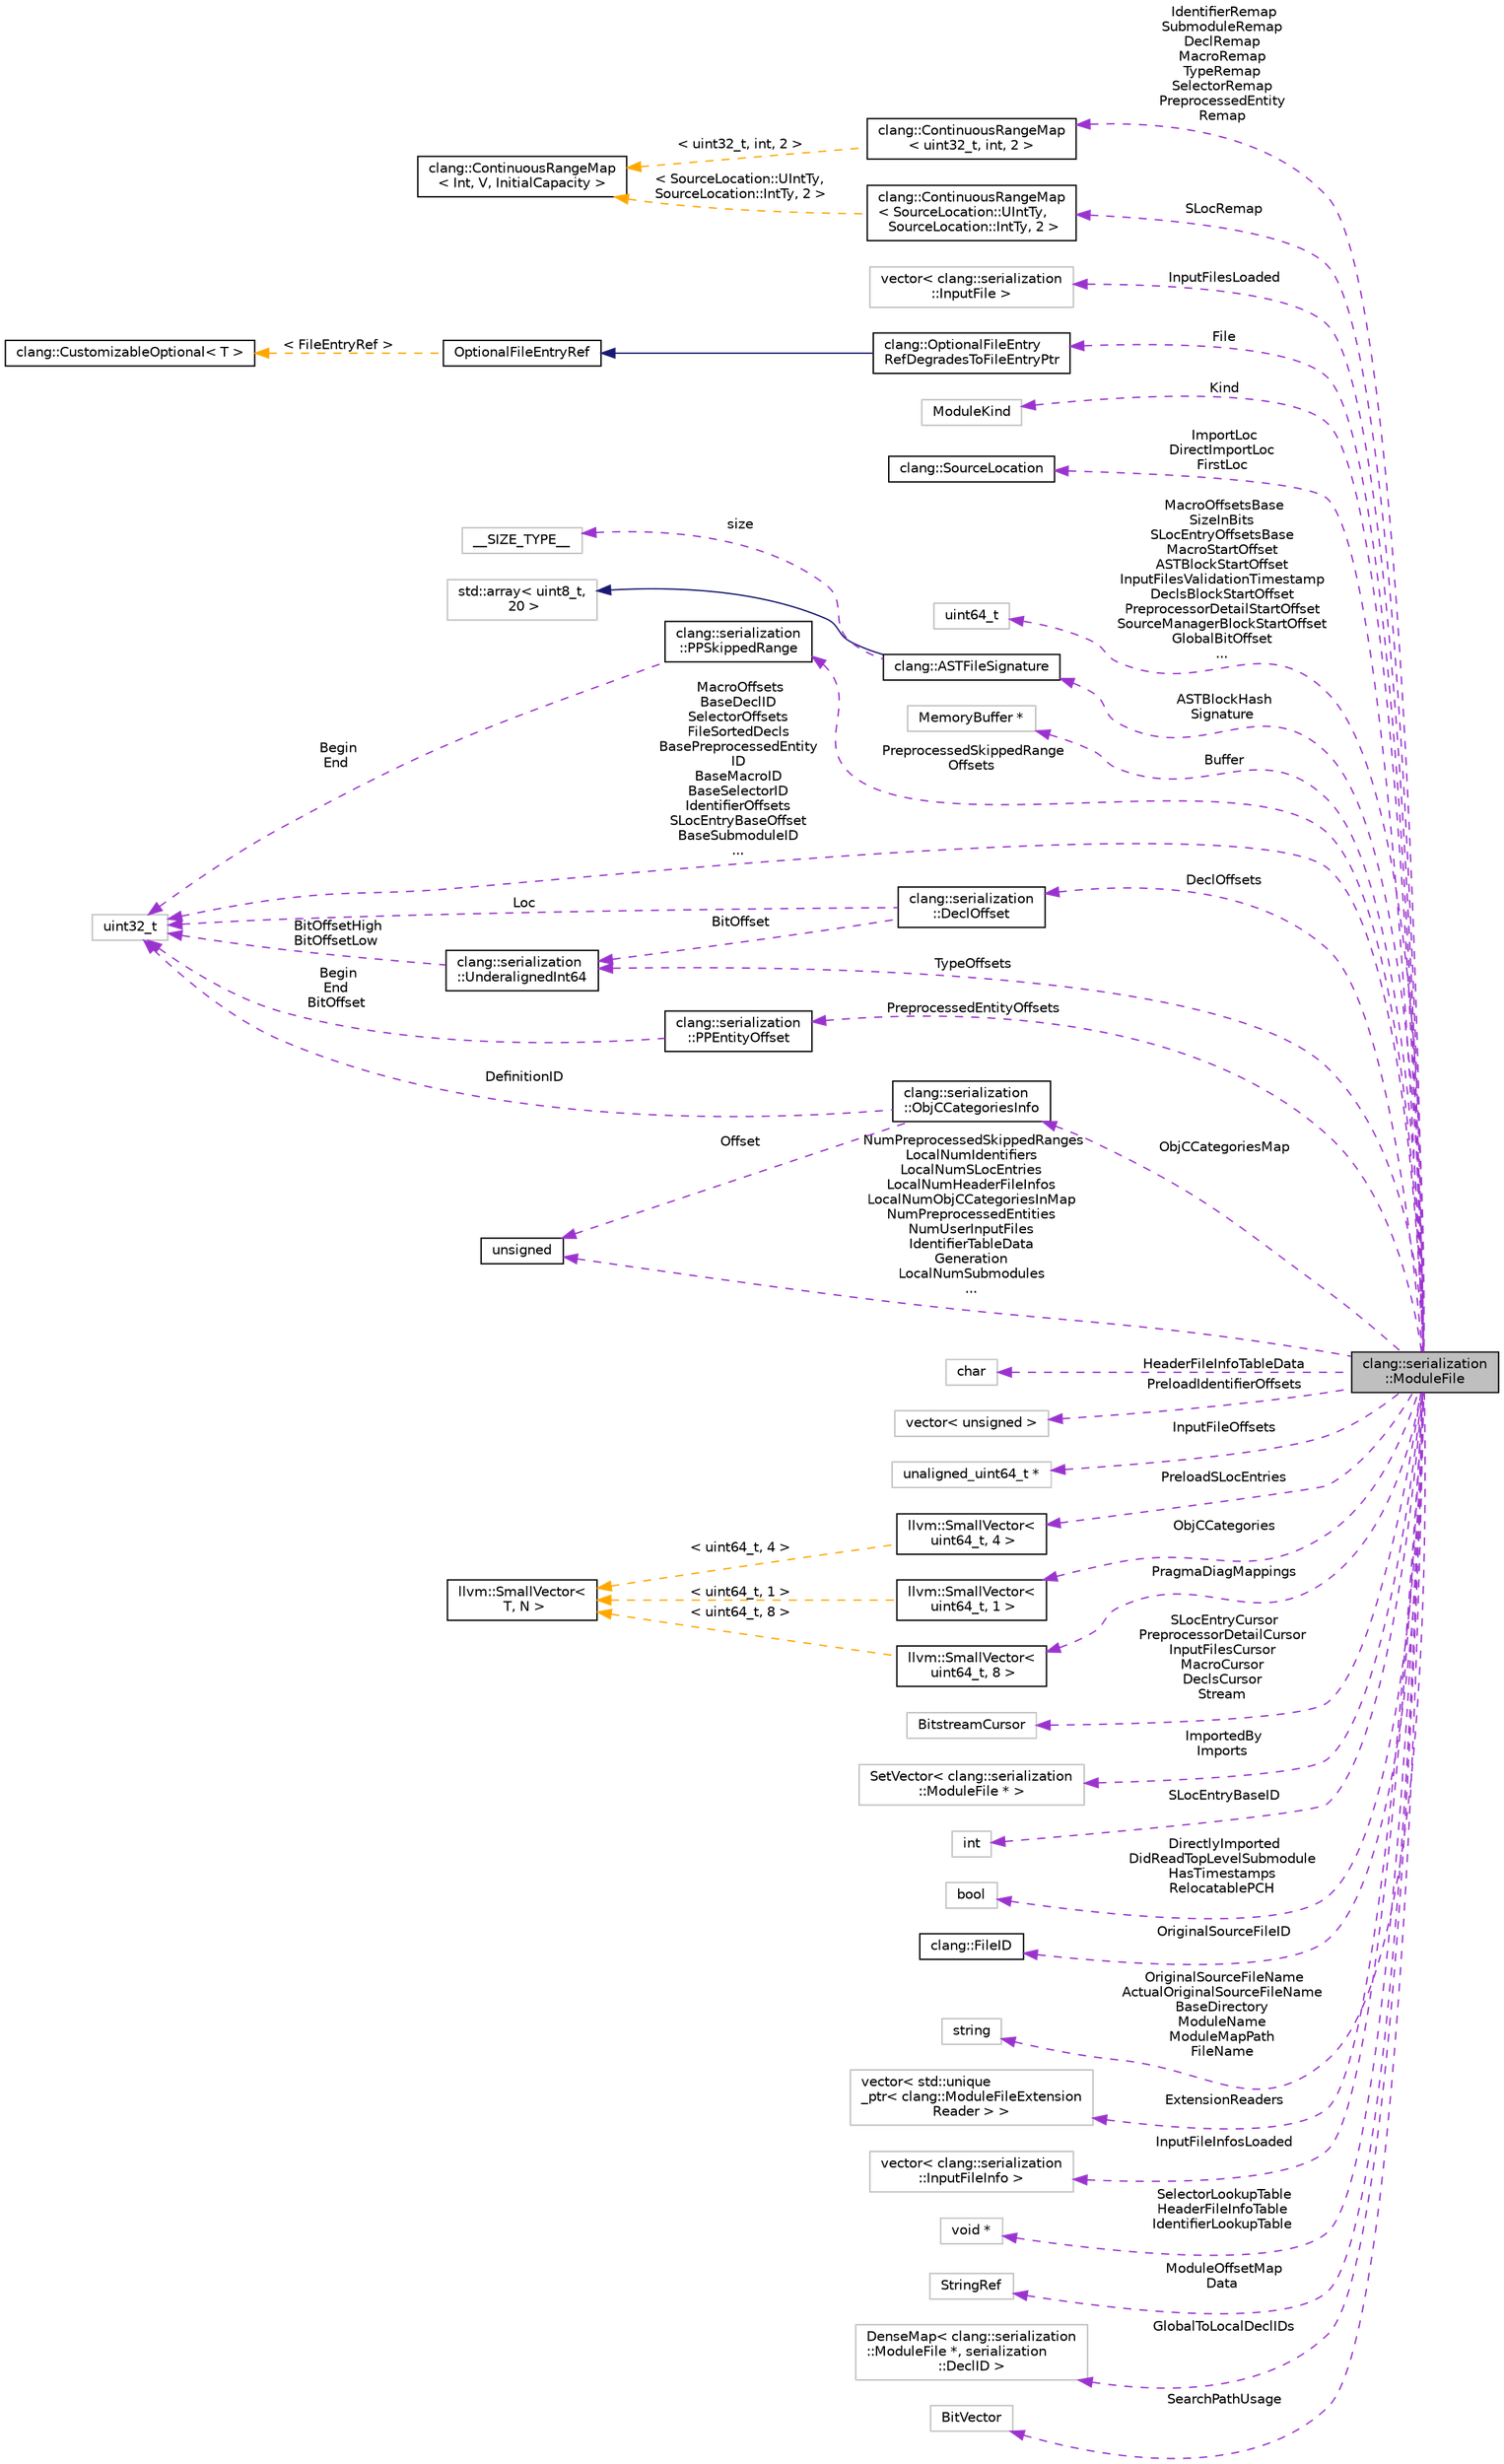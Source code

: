 digraph "clang::serialization::ModuleFile"
{
 // LATEX_PDF_SIZE
  bgcolor="transparent";
  edge [fontname="Helvetica",fontsize="10",labelfontname="Helvetica",labelfontsize="10"];
  node [fontname="Helvetica",fontsize="10",shape=record];
  rankdir="LR";
  Node1 [label="clang::serialization\l::ModuleFile",height=0.2,width=0.4,color="black", fillcolor="grey75", style="filled", fontcolor="black",tooltip="Information about a module that has been loaded by the ASTReader."];
  Node2 -> Node1 [dir="back",color="darkorchid3",fontsize="10",style="dashed",label=" SLocRemap" ,fontname="Helvetica"];
  Node2 [label="clang::ContinuousRangeMap\l\< SourceLocation::UIntTy,\l SourceLocation::IntTy, 2 \>",height=0.2,width=0.4,color="black",URL="$classclang_1_1ContinuousRangeMap.html",tooltip=" "];
  Node3 -> Node2 [dir="back",color="orange",fontsize="10",style="dashed",label=" \< SourceLocation::UIntTy,\l SourceLocation::IntTy, 2 \>" ,fontname="Helvetica"];
  Node3 [label="clang::ContinuousRangeMap\l\< Int, V, InitialCapacity \>",height=0.2,width=0.4,color="black",URL="$classclang_1_1ContinuousRangeMap.html",tooltip="A map from continuous integer ranges to some value, with a very specialized interface."];
  Node4 -> Node1 [dir="back",color="darkorchid3",fontsize="10",style="dashed",label=" InputFilesLoaded" ,fontname="Helvetica"];
  Node4 [label="vector\< clang::serialization\l::InputFile \>",height=0.2,width=0.4,color="grey75",tooltip=" "];
  Node5 -> Node1 [dir="back",color="darkorchid3",fontsize="10",style="dashed",label=" File" ,fontname="Helvetica"];
  Node5 [label="clang::OptionalFileEntry\lRefDegradesToFileEntryPtr",height=0.2,width=0.4,color="black",URL="$classclang_1_1OptionalFileEntryRefDegradesToFileEntryPtr.html",tooltip="Wrapper around OptionalFileEntryRef that degrades to 'const FileEntry*', facilitating incremental pat..."];
  Node6 -> Node5 [dir="back",color="midnightblue",fontsize="10",style="solid",fontname="Helvetica"];
  Node6 [label="OptionalFileEntryRef",height=0.2,width=0.4,color="black",URL="$classclang_1_1CustomizableOptional.html",tooltip=" "];
  Node7 -> Node6 [dir="back",color="orange",fontsize="10",style="dashed",label=" \< FileEntryRef \>" ,fontname="Helvetica"];
  Node7 [label="clang::CustomizableOptional\< T \>",height=0.2,width=0.4,color="black",URL="$classclang_1_1CustomizableOptional.html",tooltip=" "];
  Node8 -> Node1 [dir="back",color="darkorchid3",fontsize="10",style="dashed",label=" Kind" ,fontname="Helvetica"];
  Node8 [label="ModuleKind",height=0.2,width=0.4,color="grey75",tooltip=" "];
  Node9 -> Node1 [dir="back",color="darkorchid3",fontsize="10",style="dashed",label=" ImportLoc\nDirectImportLoc\nFirstLoc" ,fontname="Helvetica"];
  Node9 [label="clang::SourceLocation",height=0.2,width=0.4,color="black",URL="$classclang_1_1SourceLocation.html",tooltip="Encodes a location in the source."];
  Node10 -> Node1 [dir="back",color="darkorchid3",fontsize="10",style="dashed",label=" MacroOffsetsBase\nSizeInBits\nSLocEntryOffsetsBase\nMacroStartOffset\nASTBlockStartOffset\nInputFilesValidationTimestamp\nDeclsBlockStartOffset\nPreprocessorDetailStartOffset\nSourceManagerBlockStartOffset\nGlobalBitOffset\n..." ,fontname="Helvetica"];
  Node10 [label="uint64_t",height=0.2,width=0.4,color="grey75",tooltip=" "];
  Node11 -> Node1 [dir="back",color="darkorchid3",fontsize="10",style="dashed",label=" ASTBlockHash\nSignature" ,fontname="Helvetica"];
  Node11 [label="clang::ASTFileSignature",height=0.2,width=0.4,color="black",URL="$structclang_1_1ASTFileSignature.html",tooltip="The signature of a module, which is a hash of the AST content."];
  Node12 -> Node11 [dir="back",color="midnightblue",fontsize="10",style="solid",fontname="Helvetica"];
  Node12 [label="std::array\< uint8_t,\l 20 \>",height=0.2,width=0.4,color="grey75",tooltip=" "];
  Node13 -> Node11 [dir="back",color="darkorchid3",fontsize="10",style="dashed",label=" size" ,fontname="Helvetica"];
  Node13 [label="__SIZE_TYPE__",height=0.2,width=0.4,color="grey75",tooltip=" "];
  Node14 -> Node1 [dir="back",color="darkorchid3",fontsize="10",style="dashed",label=" Buffer" ,fontname="Helvetica"];
  Node14 [label="MemoryBuffer *",height=0.2,width=0.4,color="grey75",tooltip=" "];
  Node15 -> Node1 [dir="back",color="darkorchid3",fontsize="10",style="dashed",label=" DeclOffsets" ,fontname="Helvetica"];
  Node15 [label="clang::serialization\l::DeclOffset",height=0.2,width=0.4,color="black",URL="$structclang_1_1serialization_1_1DeclOffset.html",tooltip="Source location and bit offset of a declaration."];
  Node16 -> Node15 [dir="back",color="darkorchid3",fontsize="10",style="dashed",label=" Loc" ,fontname="Helvetica"];
  Node16 [label="uint32_t",height=0.2,width=0.4,color="grey75",tooltip=" "];
  Node17 -> Node15 [dir="back",color="darkorchid3",fontsize="10",style="dashed",label=" BitOffset" ,fontname="Helvetica"];
  Node17 [label="clang::serialization\l::UnderalignedInt64",height=0.2,width=0.4,color="black",URL="$structclang_1_1serialization_1_1UnderalignedInt64.html",tooltip="Offset in the AST file."];
  Node16 -> Node17 [dir="back",color="darkorchid3",fontsize="10",style="dashed",label=" BitOffsetHigh\nBitOffsetLow" ,fontname="Helvetica"];
  Node18 -> Node1 [dir="back",color="darkorchid3",fontsize="10",style="dashed",label=" HeaderFileInfoTableData" ,fontname="Helvetica"];
  Node18 [label="char",height=0.2,width=0.4,color="grey75",tooltip=" "];
  Node19 -> Node1 [dir="back",color="darkorchid3",fontsize="10",style="dashed",label=" PreloadIdentifierOffsets" ,fontname="Helvetica"];
  Node19 [label="vector\< unsigned \>",height=0.2,width=0.4,color="grey75",tooltip=" "];
  Node20 -> Node1 [dir="back",color="darkorchid3",fontsize="10",style="dashed",label=" InputFileOffsets" ,fontname="Helvetica"];
  Node20 [label="unaligned_uint64_t *",height=0.2,width=0.4,color="grey75",tooltip=" "];
  Node21 -> Node1 [dir="back",color="darkorchid3",fontsize="10",style="dashed",label=" PragmaDiagMappings" ,fontname="Helvetica"];
  Node21 [label="llvm::SmallVector\<\l uint64_t, 8 \>",height=0.2,width=0.4,color="black",URL="$classllvm_1_1SmallVector.html",tooltip=" "];
  Node22 -> Node21 [dir="back",color="orange",fontsize="10",style="dashed",label=" \< uint64_t, 8 \>" ,fontname="Helvetica"];
  Node22 [label="llvm::SmallVector\<\l T, N \>",height=0.2,width=0.4,color="black",URL="$classllvm_1_1SmallVector.html",tooltip=" "];
  Node23 -> Node1 [dir="back",color="darkorchid3",fontsize="10",style="dashed",label=" SLocEntryCursor\nPreprocessorDetailCursor\nInputFilesCursor\nMacroCursor\nDeclsCursor\nStream" ,fontname="Helvetica"];
  Node23 [label="BitstreamCursor",height=0.2,width=0.4,color="grey75",tooltip=" "];
  Node24 -> Node1 [dir="back",color="darkorchid3",fontsize="10",style="dashed",label=" ObjCCategoriesMap" ,fontname="Helvetica"];
  Node24 [label="clang::serialization\l::ObjCCategoriesInfo",height=0.2,width=0.4,color="black",URL="$structclang_1_1serialization_1_1ObjCCategoriesInfo.html",tooltip="Describes the categories of an Objective-C class."];
  Node16 -> Node24 [dir="back",color="darkorchid3",fontsize="10",style="dashed",label=" DefinitionID" ,fontname="Helvetica"];
  Node25 -> Node24 [dir="back",color="darkorchid3",fontsize="10",style="dashed",label=" Offset" ,fontname="Helvetica"];
  Node25 [label="unsigned",height=0.2,width=0.4,color="black",URL="$classunsigned.html",tooltip=" "];
  Node16 -> Node1 [dir="back",color="darkorchid3",fontsize="10",style="dashed",label=" MacroOffsets\nBaseDeclID\nSelectorOffsets\nFileSortedDecls\nBasePreprocessedEntity\lID\nBaseMacroID\nBaseSelectorID\nIdentifierOffsets\nSLocEntryBaseOffset\nBaseSubmoduleID\n..." ,fontname="Helvetica"];
  Node26 -> Node1 [dir="back",color="darkorchid3",fontsize="10",style="dashed",label=" ImportedBy\nImports" ,fontname="Helvetica"];
  Node26 [label="SetVector\< clang::serialization\l::ModuleFile * \>",height=0.2,width=0.4,color="grey75",tooltip=" "];
  Node27 -> Node1 [dir="back",color="darkorchid3",fontsize="10",style="dashed",label=" PreprocessedEntityOffsets" ,fontname="Helvetica"];
  Node27 [label="clang::serialization\l::PPEntityOffset",height=0.2,width=0.4,color="black",URL="$structclang_1_1serialization_1_1PPEntityOffset.html",tooltip="Source range/offset of a preprocessed entity."];
  Node16 -> Node27 [dir="back",color="darkorchid3",fontsize="10",style="dashed",label=" Begin\nEnd\nBitOffset" ,fontname="Helvetica"];
  Node28 -> Node1 [dir="back",color="darkorchid3",fontsize="10",style="dashed",label=" SLocEntryBaseID" ,fontname="Helvetica"];
  Node28 [label="int",height=0.2,width=0.4,color="grey75",tooltip=" "];
  Node17 -> Node1 [dir="back",color="darkorchid3",fontsize="10",style="dashed",label=" TypeOffsets" ,fontname="Helvetica"];
  Node29 -> Node1 [dir="back",color="darkorchid3",fontsize="10",style="dashed",label=" PreprocessedSkippedRange\lOffsets" ,fontname="Helvetica"];
  Node29 [label="clang::serialization\l::PPSkippedRange",height=0.2,width=0.4,color="black",URL="$structclang_1_1serialization_1_1PPSkippedRange.html",tooltip="Source range of a skipped preprocessor region."];
  Node16 -> Node29 [dir="back",color="darkorchid3",fontsize="10",style="dashed",label=" Begin\nEnd" ,fontname="Helvetica"];
  Node30 -> Node1 [dir="back",color="darkorchid3",fontsize="10",style="dashed",label=" PreloadSLocEntries" ,fontname="Helvetica"];
  Node30 [label="llvm::SmallVector\<\l uint64_t, 4 \>",height=0.2,width=0.4,color="black",URL="$classllvm_1_1SmallVector.html",tooltip=" "];
  Node22 -> Node30 [dir="back",color="orange",fontsize="10",style="dashed",label=" \< uint64_t, 4 \>" ,fontname="Helvetica"];
  Node31 -> Node1 [dir="back",color="darkorchid3",fontsize="10",style="dashed",label=" DirectlyImported\nDidReadTopLevelSubmodule\nHasTimestamps\nRelocatablePCH" ,fontname="Helvetica"];
  Node31 [label="bool",height=0.2,width=0.4,color="grey75",tooltip=" "];
  Node32 -> Node1 [dir="back",color="darkorchid3",fontsize="10",style="dashed",label=" OriginalSourceFileID" ,fontname="Helvetica"];
  Node32 [label="clang::FileID",height=0.2,width=0.4,color="black",URL="$classclang_1_1FileID.html",tooltip="An opaque identifier used by SourceManager which refers to a source file (MemoryBuffer) along with it..."];
  Node33 -> Node1 [dir="back",color="darkorchid3",fontsize="10",style="dashed",label=" OriginalSourceFileName\nActualOriginalSourceFileName\nBaseDirectory\nModuleName\nModuleMapPath\nFileName" ,fontname="Helvetica"];
  Node33 [label="string",height=0.2,width=0.4,color="grey75",tooltip=" "];
  Node34 -> Node1 [dir="back",color="darkorchid3",fontsize="10",style="dashed",label=" ExtensionReaders" ,fontname="Helvetica"];
  Node34 [label="vector\< std::unique\l_ptr\< clang::ModuleFileExtension\lReader \> \>",height=0.2,width=0.4,color="grey75",tooltip=" "];
  Node35 -> Node1 [dir="back",color="darkorchid3",fontsize="10",style="dashed",label=" InputFileInfosLoaded" ,fontname="Helvetica"];
  Node35 [label="vector\< clang::serialization\l::InputFileInfo \>",height=0.2,width=0.4,color="grey75",tooltip=" "];
  Node36 -> Node1 [dir="back",color="darkorchid3",fontsize="10",style="dashed",label=" ObjCCategories" ,fontname="Helvetica"];
  Node36 [label="llvm::SmallVector\<\l uint64_t, 1 \>",height=0.2,width=0.4,color="black",URL="$classllvm_1_1SmallVector.html",tooltip=" "];
  Node22 -> Node36 [dir="back",color="orange",fontsize="10",style="dashed",label=" \< uint64_t, 1 \>" ,fontname="Helvetica"];
  Node37 -> Node1 [dir="back",color="darkorchid3",fontsize="10",style="dashed",label=" IdentifierRemap\nSubmoduleRemap\nDeclRemap\nMacroRemap\nTypeRemap\nSelectorRemap\nPreprocessedEntity\lRemap" ,fontname="Helvetica"];
  Node37 [label="clang::ContinuousRangeMap\l\< uint32_t, int, 2 \>",height=0.2,width=0.4,color="black",URL="$classclang_1_1ContinuousRangeMap.html",tooltip=" "];
  Node3 -> Node37 [dir="back",color="orange",fontsize="10",style="dashed",label=" \< uint32_t, int, 2 \>" ,fontname="Helvetica"];
  Node25 -> Node1 [dir="back",color="darkorchid3",fontsize="10",style="dashed",label=" NumPreprocessedSkippedRanges\nLocalNumIdentifiers\nLocalNumSLocEntries\nLocalNumHeaderFileInfos\nLocalNumObjCCategoriesInMap\nNumPreprocessedEntities\nNumUserInputFiles\nIdentifierTableData\nGeneration\nLocalNumSubmodules\n..." ,fontname="Helvetica"];
  Node38 -> Node1 [dir="back",color="darkorchid3",fontsize="10",style="dashed",label=" SelectorLookupTable\nHeaderFileInfoTable\nIdentifierLookupTable" ,fontname="Helvetica"];
  Node38 [label="void *",height=0.2,width=0.4,color="grey75",tooltip=" "];
  Node39 -> Node1 [dir="back",color="darkorchid3",fontsize="10",style="dashed",label=" ModuleOffsetMap\nData" ,fontname="Helvetica"];
  Node39 [label="StringRef",height=0.2,width=0.4,color="grey75",tooltip=" "];
  Node40 -> Node1 [dir="back",color="darkorchid3",fontsize="10",style="dashed",label=" GlobalToLocalDeclIDs" ,fontname="Helvetica"];
  Node40 [label="DenseMap\< clang::serialization\l::ModuleFile *, serialization\l::DeclID \>",height=0.2,width=0.4,color="grey75",tooltip=" "];
  Node41 -> Node1 [dir="back",color="darkorchid3",fontsize="10",style="dashed",label=" SearchPathUsage" ,fontname="Helvetica"];
  Node41 [label="BitVector",height=0.2,width=0.4,color="grey75",tooltip=" "];
}
